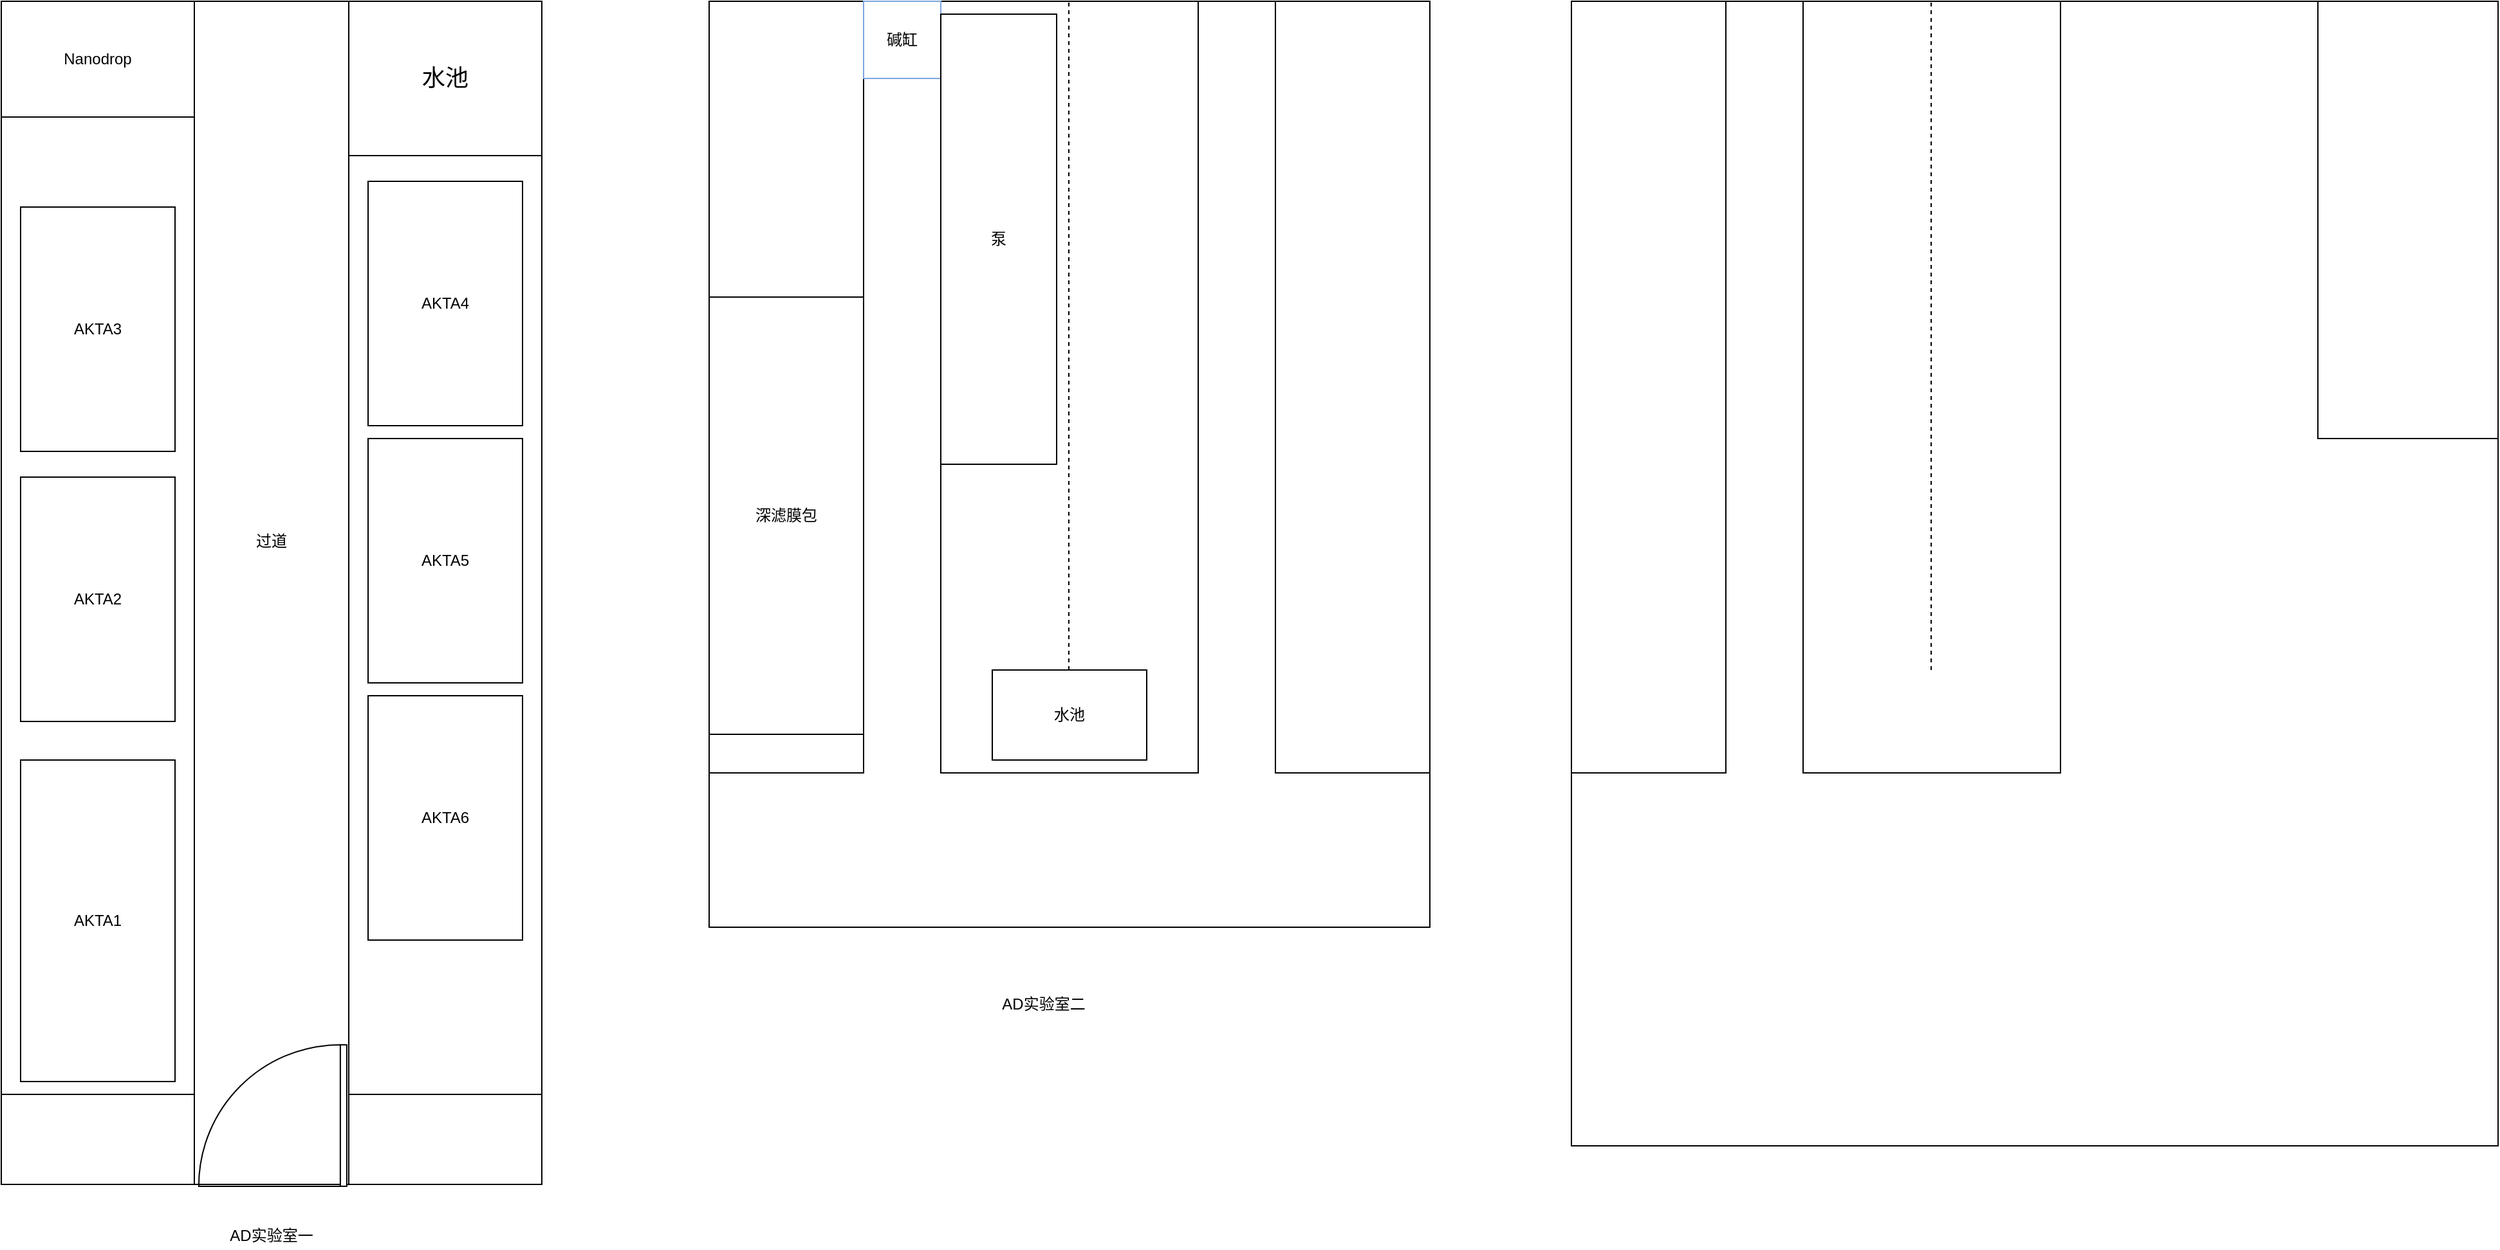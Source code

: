 <mxfile version="14.0.1" type="github">
  <diagram id="v_YiSr3cnpdIU_d-b2BK" name="Page-1">
    <mxGraphModel dx="1422" dy="794" grid="1" gridSize="10" guides="1" tooltips="1" connect="1" arrows="1" fold="1" page="1" pageScale="1" pageWidth="1169" pageHeight="827" math="0" shadow="0">
      <root>
        <mxCell id="0" />
        <mxCell id="1" parent="0" />
        <mxCell id="CAC4-D8hJNHPORFLdOr4-2" value="" style="rounded=0;whiteSpace=wrap;html=1;" vertex="1" parent="1">
          <mxGeometry x="90" y="80" width="420" height="850" as="geometry" />
        </mxCell>
        <mxCell id="CAC4-D8hJNHPORFLdOr4-3" value="" style="rounded=0;whiteSpace=wrap;html=1;" vertex="1" parent="1">
          <mxGeometry x="240" y="80" width="120" height="920" as="geometry" />
        </mxCell>
        <mxCell id="CAC4-D8hJNHPORFLdOr4-4" value="" style="rounded=0;whiteSpace=wrap;html=1;" vertex="1" parent="1">
          <mxGeometry x="90" y="930" width="150" height="70" as="geometry" />
        </mxCell>
        <mxCell id="CAC4-D8hJNHPORFLdOr4-5" value="" style="rounded=0;whiteSpace=wrap;html=1;" vertex="1" parent="1">
          <mxGeometry x="360" y="930" width="150" height="70" as="geometry" />
        </mxCell>
        <mxCell id="CAC4-D8hJNHPORFLdOr4-6" value="&lt;font style=&quot;font-size: 18px&quot;&gt;水池&lt;/font&gt;" style="rounded=0;whiteSpace=wrap;html=1;" vertex="1" parent="1">
          <mxGeometry x="360" y="80" width="150" height="120" as="geometry" />
        </mxCell>
        <mxCell id="CAC4-D8hJNHPORFLdOr4-7" value="过道" style="text;html=1;strokeColor=none;fillColor=none;align=center;verticalAlign=middle;whiteSpace=wrap;rounded=0;" vertex="1" parent="1">
          <mxGeometry x="280" y="490" width="40" height="20" as="geometry" />
        </mxCell>
        <mxCell id="CAC4-D8hJNHPORFLdOr4-8" value="Nanodrop" style="rounded=0;whiteSpace=wrap;html=1;" vertex="1" parent="1">
          <mxGeometry x="90" y="80" width="150" height="90" as="geometry" />
        </mxCell>
        <mxCell id="CAC4-D8hJNHPORFLdOr4-9" value="AKTA1" style="rounded=0;whiteSpace=wrap;html=1;" vertex="1" parent="1">
          <mxGeometry x="105" y="670" width="120" height="250" as="geometry" />
        </mxCell>
        <mxCell id="CAC4-D8hJNHPORFLdOr4-15" value="AKTA2" style="rounded=0;whiteSpace=wrap;html=1;" vertex="1" parent="1">
          <mxGeometry x="105" y="450" width="120" height="190" as="geometry" />
        </mxCell>
        <mxCell id="CAC4-D8hJNHPORFLdOr4-16" value="AKTA3" style="rounded=0;whiteSpace=wrap;html=1;" vertex="1" parent="1">
          <mxGeometry x="105" y="240" width="120" height="190" as="geometry" />
        </mxCell>
        <mxCell id="CAC4-D8hJNHPORFLdOr4-17" value="AKTA4" style="rounded=0;whiteSpace=wrap;html=1;" vertex="1" parent="1">
          <mxGeometry x="375" y="220" width="120" height="190" as="geometry" />
        </mxCell>
        <mxCell id="CAC4-D8hJNHPORFLdOr4-18" value="AKTA5" style="rounded=0;whiteSpace=wrap;html=1;" vertex="1" parent="1">
          <mxGeometry x="375" y="420" width="120" height="190" as="geometry" />
        </mxCell>
        <mxCell id="CAC4-D8hJNHPORFLdOr4-19" value="AKTA6" style="rounded=0;whiteSpace=wrap;html=1;" vertex="1" parent="1">
          <mxGeometry x="375" y="620" width="120" height="190" as="geometry" />
        </mxCell>
        <mxCell id="CAC4-D8hJNHPORFLdOr4-20" value="AD实验室一" style="text;html=1;strokeColor=none;fillColor=none;align=center;verticalAlign=middle;whiteSpace=wrap;rounded=0;" vertex="1" parent="1">
          <mxGeometry x="245" y="1030" width="110" height="20" as="geometry" />
        </mxCell>
        <mxCell id="CAC4-D8hJNHPORFLdOr4-21" value="" style="rounded=0;whiteSpace=wrap;html=1;" vertex="1" parent="1">
          <mxGeometry x="640" y="80" width="560" height="720" as="geometry" />
        </mxCell>
        <mxCell id="CAC4-D8hJNHPORFLdOr4-22" value="" style="rounded=0;whiteSpace=wrap;html=1;" vertex="1" parent="1">
          <mxGeometry x="820" y="80" width="200" height="600" as="geometry" />
        </mxCell>
        <mxCell id="CAC4-D8hJNHPORFLdOr4-25" value="" style="endArrow=none;dashed=1;html=1;startSize=6;" edge="1" parent="1">
          <mxGeometry width="50" height="50" relative="1" as="geometry">
            <mxPoint x="919.5" y="600" as="sourcePoint" />
            <mxPoint x="919.5" y="80" as="targetPoint" />
          </mxGeometry>
        </mxCell>
        <mxCell id="CAC4-D8hJNHPORFLdOr4-26" value="水池" style="rounded=0;whiteSpace=wrap;html=1;" vertex="1" parent="1">
          <mxGeometry x="860" y="600" width="120" height="70" as="geometry" />
        </mxCell>
        <mxCell id="CAC4-D8hJNHPORFLdOr4-27" value="" style="rounded=0;whiteSpace=wrap;html=1;" vertex="1" parent="1">
          <mxGeometry x="640" y="80" width="120" height="600" as="geometry" />
        </mxCell>
        <mxCell id="CAC4-D8hJNHPORFLdOr4-28" value="" style="rounded=0;whiteSpace=wrap;html=1;" vertex="1" parent="1">
          <mxGeometry x="1080" y="80" width="120" height="600" as="geometry" />
        </mxCell>
        <mxCell id="CAC4-D8hJNHPORFLdOr4-29" value="碱缸" style="rounded=0;whiteSpace=wrap;html=1;strokeColor=#7EA6E0;" vertex="1" parent="1">
          <mxGeometry x="760" y="80" width="60" height="60" as="geometry" />
        </mxCell>
        <mxCell id="CAC4-D8hJNHPORFLdOr4-30" value="&lt;font color=&quot;#000000&quot;&gt;泵&lt;/font&gt;" style="rounded=0;whiteSpace=wrap;html=1;fontColor=#7EA6E0;" vertex="1" parent="1">
          <mxGeometry x="820" y="90" width="90" height="350" as="geometry" />
        </mxCell>
        <mxCell id="CAC4-D8hJNHPORFLdOr4-31" value="&lt;font color=&quot;#000000&quot;&gt;深滤膜包&lt;/font&gt;" style="rounded=0;whiteSpace=wrap;html=1;strokeColor=#000000;fontColor=#7EA6E0;" vertex="1" parent="1">
          <mxGeometry x="640" y="310" width="120" height="340" as="geometry" />
        </mxCell>
        <mxCell id="CAC4-D8hJNHPORFLdOr4-32" value="AD实验室二" style="text;html=1;strokeColor=none;fillColor=none;align=center;verticalAlign=middle;whiteSpace=wrap;rounded=0;" vertex="1" parent="1">
          <mxGeometry x="840" y="850" width="120" height="20" as="geometry" />
        </mxCell>
        <mxCell id="CAC4-D8hJNHPORFLdOr4-33" value="" style="rounded=0;whiteSpace=wrap;html=1;" vertex="1" parent="1">
          <mxGeometry x="1310" y="80" width="720" height="890" as="geometry" />
        </mxCell>
        <mxCell id="CAC4-D8hJNHPORFLdOr4-34" value="" style="rounded=0;whiteSpace=wrap;html=1;" vertex="1" parent="1">
          <mxGeometry x="1490" y="80" width="200" height="600" as="geometry" />
        </mxCell>
        <mxCell id="CAC4-D8hJNHPORFLdOr4-35" value="" style="endArrow=none;dashed=1;html=1;startSize=6;" edge="1" parent="1">
          <mxGeometry width="50" height="50" relative="1" as="geometry">
            <mxPoint x="1589.5" y="600" as="sourcePoint" />
            <mxPoint x="1589.5" y="80" as="targetPoint" />
          </mxGeometry>
        </mxCell>
        <mxCell id="CAC4-D8hJNHPORFLdOr4-37" value="" style="rounded=0;whiteSpace=wrap;html=1;" vertex="1" parent="1">
          <mxGeometry x="1310" y="80" width="120" height="600" as="geometry" />
        </mxCell>
        <mxCell id="CAC4-D8hJNHPORFLdOr4-38" value="" style="rounded=0;whiteSpace=wrap;html=1;" vertex="1" parent="1">
          <mxGeometry x="1890" y="80" width="140" height="340" as="geometry" />
        </mxCell>
        <mxCell id="CAC4-D8hJNHPORFLdOr4-42" value="" style="verticalLabelPosition=bottom;html=1;verticalAlign=top;align=center;shape=mxgraph.floorplan.doorRight;aspect=fixed;strokeColor=#000000;fontColor=#000000;rotation=90;" vertex="1" parent="1">
          <mxGeometry x="245" y="888" width="110" height="116.88" as="geometry" />
        </mxCell>
      </root>
    </mxGraphModel>
  </diagram>
</mxfile>
